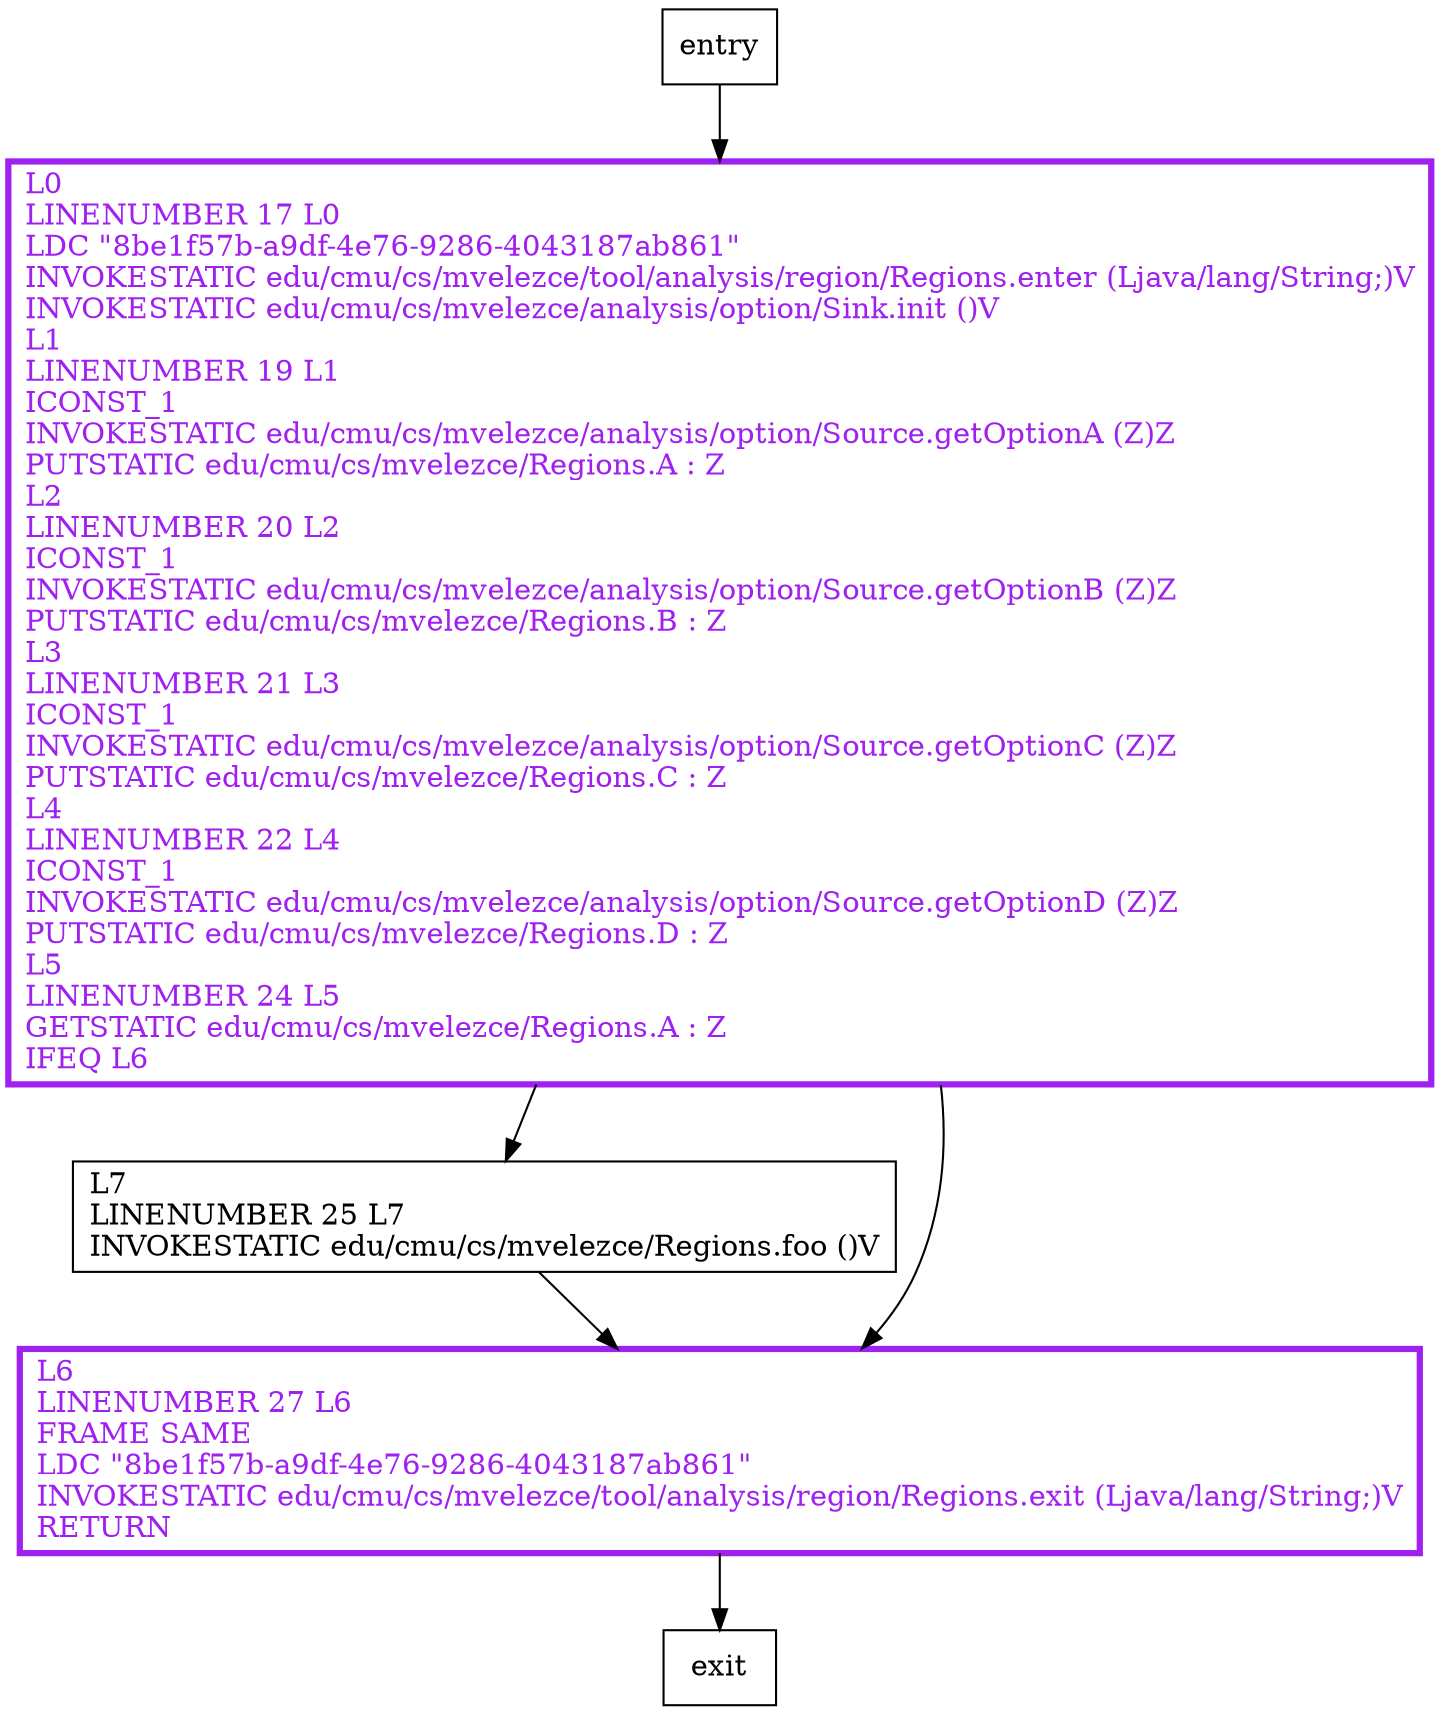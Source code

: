 digraph main {
node [shape=record];
1424043852 [label="L0\lLINENUMBER 17 L0\lLDC \"8be1f57b-a9df-4e76-9286-4043187ab861\"\lINVOKESTATIC edu/cmu/cs/mvelezce/tool/analysis/region/Regions.enter (Ljava/lang/String;)V\lINVOKESTATIC edu/cmu/cs/mvelezce/analysis/option/Sink.init ()V\lL1\lLINENUMBER 19 L1\lICONST_1\lINVOKESTATIC edu/cmu/cs/mvelezce/analysis/option/Source.getOptionA (Z)Z\lPUTSTATIC edu/cmu/cs/mvelezce/Regions.A : Z\lL2\lLINENUMBER 20 L2\lICONST_1\lINVOKESTATIC edu/cmu/cs/mvelezce/analysis/option/Source.getOptionB (Z)Z\lPUTSTATIC edu/cmu/cs/mvelezce/Regions.B : Z\lL3\lLINENUMBER 21 L3\lICONST_1\lINVOKESTATIC edu/cmu/cs/mvelezce/analysis/option/Source.getOptionC (Z)Z\lPUTSTATIC edu/cmu/cs/mvelezce/Regions.C : Z\lL4\lLINENUMBER 22 L4\lICONST_1\lINVOKESTATIC edu/cmu/cs/mvelezce/analysis/option/Source.getOptionD (Z)Z\lPUTSTATIC edu/cmu/cs/mvelezce/Regions.D : Z\lL5\lLINENUMBER 24 L5\lGETSTATIC edu/cmu/cs/mvelezce/Regions.A : Z\lIFEQ L6\l"];
1300497562 [label="L7\lLINENUMBER 25 L7\lINVOKESTATIC edu/cmu/cs/mvelezce/Regions.foo ()V\l"];
1620643420 [label="L6\lLINENUMBER 27 L6\lFRAME SAME\lLDC \"8be1f57b-a9df-4e76-9286-4043187ab861\"\lINVOKESTATIC edu/cmu/cs/mvelezce/tool/analysis/region/Regions.exit (Ljava/lang/String;)V\lRETURN\l"];
entry;
exit;
entry -> 1424043852;
1424043852 -> 1300497562;
1424043852 -> 1620643420;
1300497562 -> 1620643420;
1620643420 -> exit;
1424043852[fontcolor="purple", penwidth=3, color="purple"];
1620643420[fontcolor="purple", penwidth=3, color="purple"];
}
